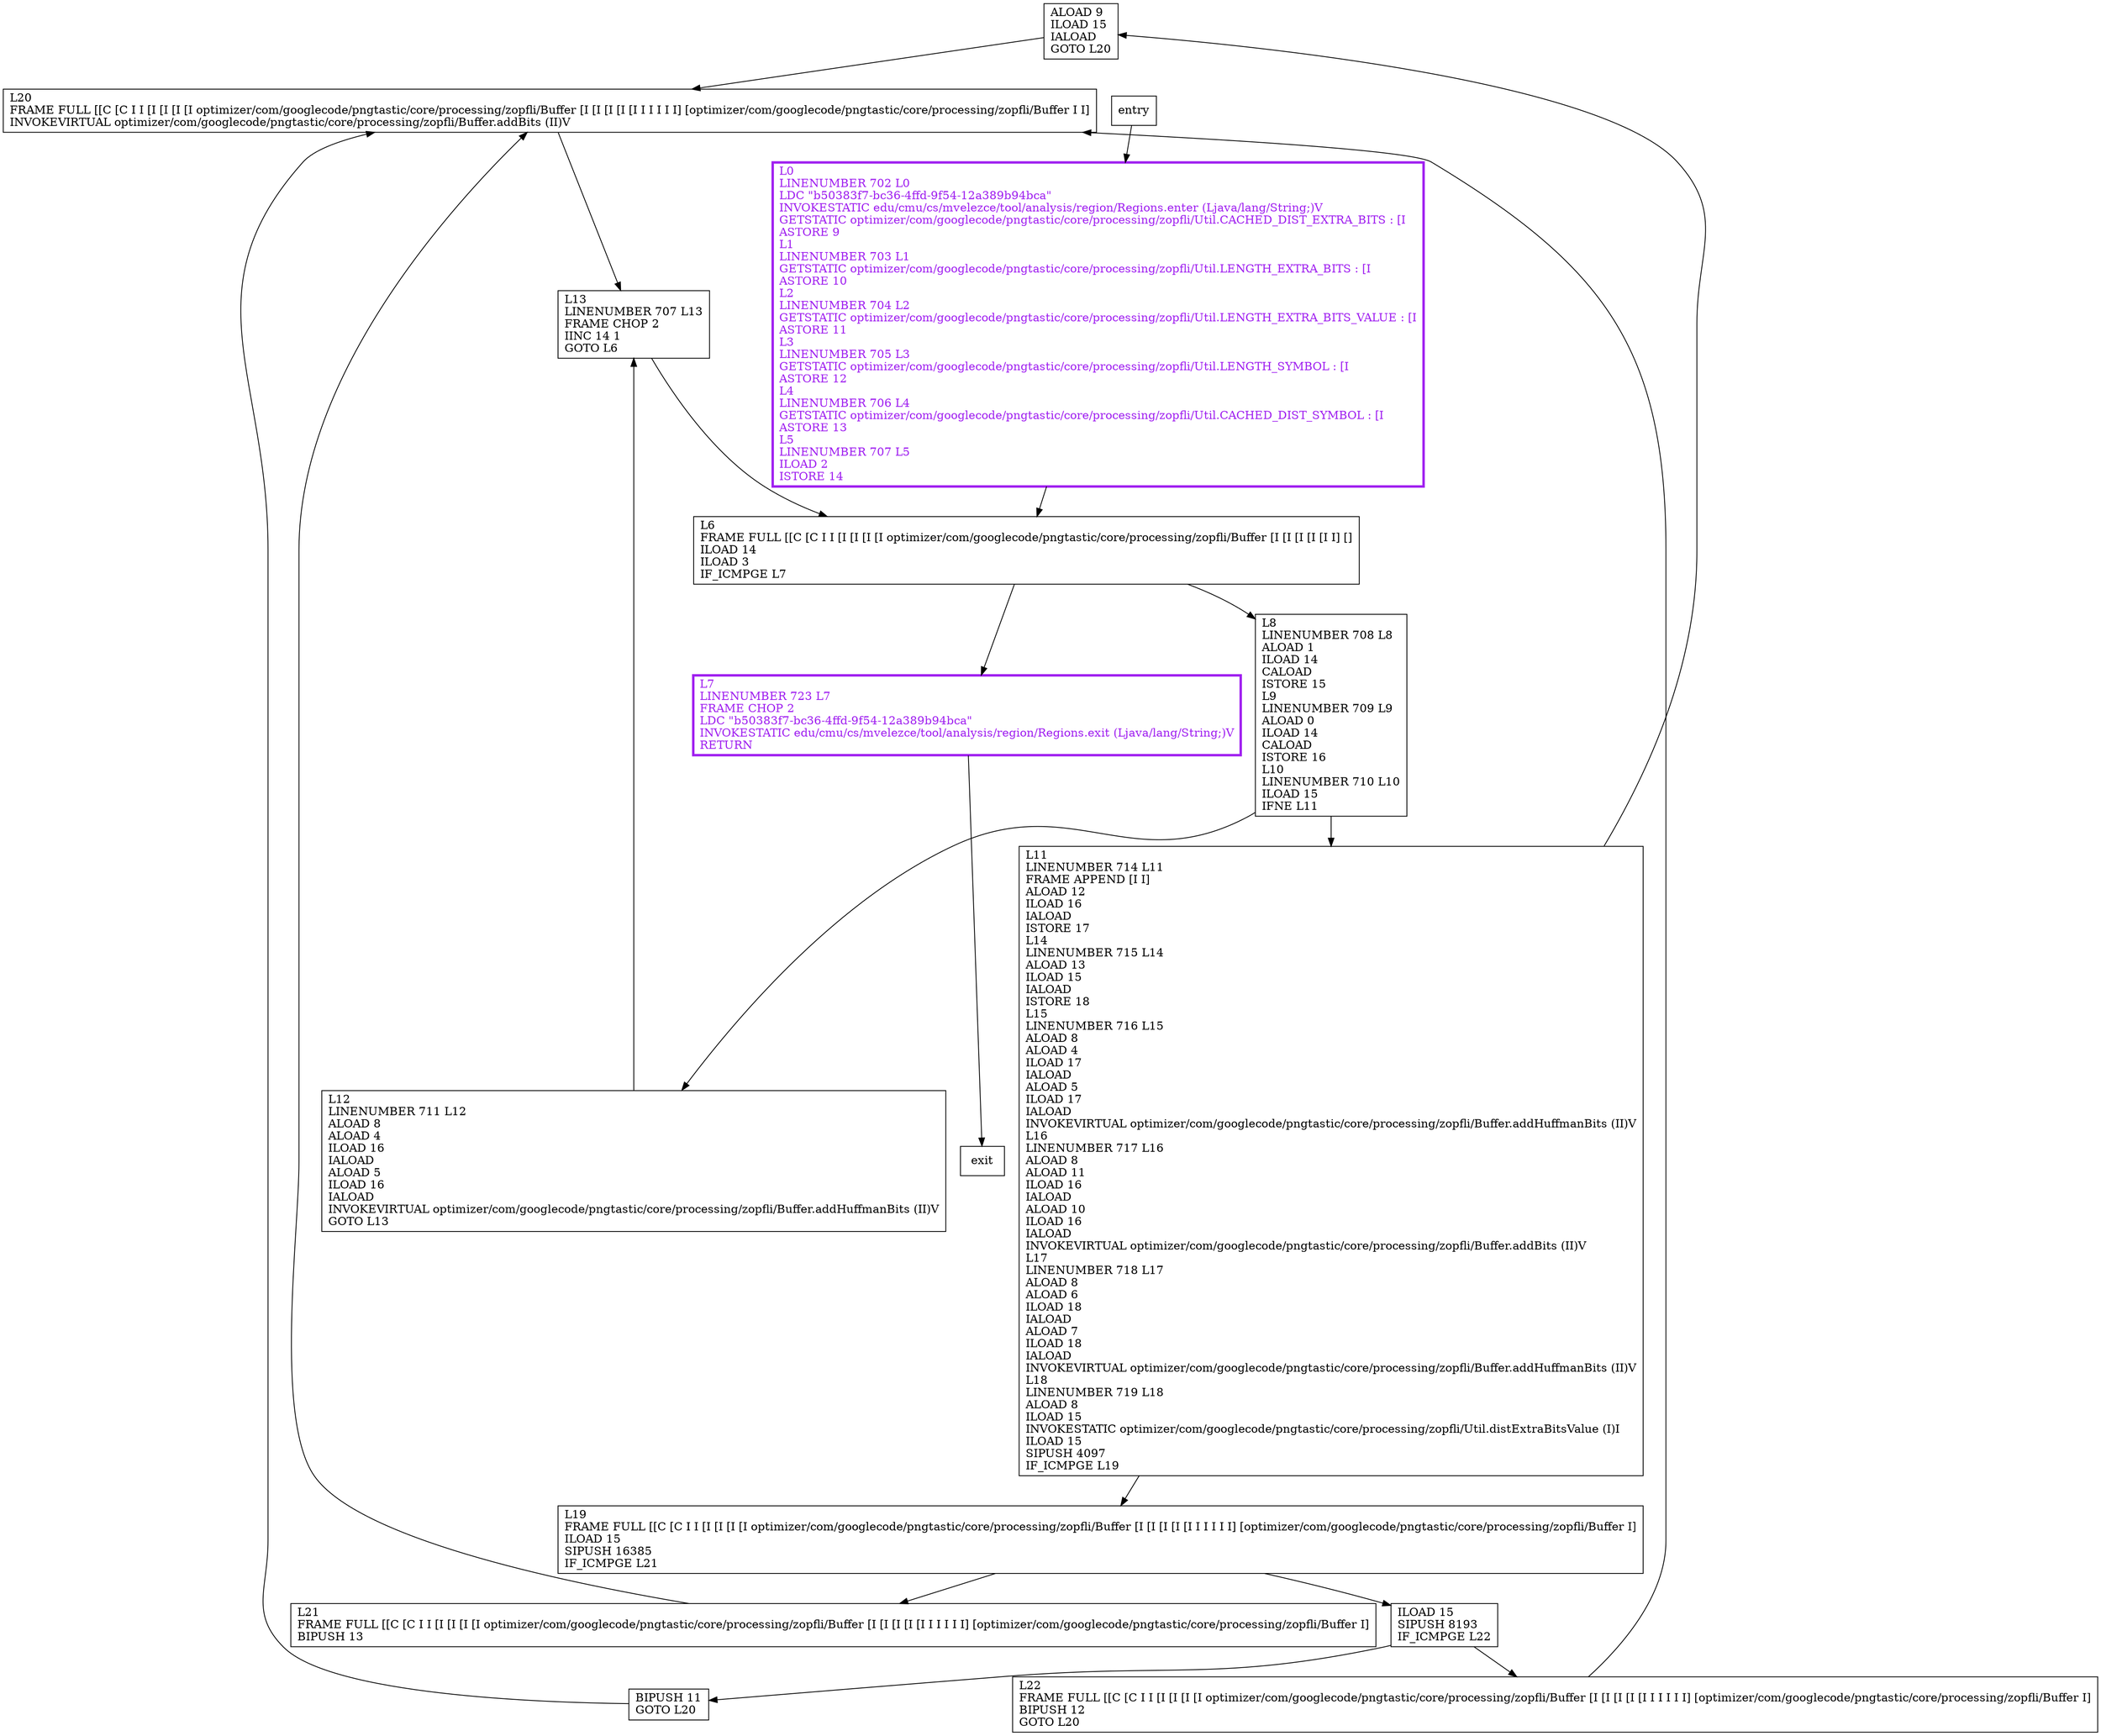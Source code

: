 digraph addLzData {
node [shape=record];
1103132232 [label="ALOAD 9\lILOAD 15\lIALOAD\lGOTO L20\l"];
1725054538 [label="L0\lLINENUMBER 702 L0\lLDC \"b50383f7-bc36-4ffd-9f54-12a389b94bca\"\lINVOKESTATIC edu/cmu/cs/mvelezce/tool/analysis/region/Regions.enter (Ljava/lang/String;)V\lGETSTATIC optimizer/com/googlecode/pngtastic/core/processing/zopfli/Util.CACHED_DIST_EXTRA_BITS : [I\lASTORE 9\lL1\lLINENUMBER 703 L1\lGETSTATIC optimizer/com/googlecode/pngtastic/core/processing/zopfli/Util.LENGTH_EXTRA_BITS : [I\lASTORE 10\lL2\lLINENUMBER 704 L2\lGETSTATIC optimizer/com/googlecode/pngtastic/core/processing/zopfli/Util.LENGTH_EXTRA_BITS_VALUE : [I\lASTORE 11\lL3\lLINENUMBER 705 L3\lGETSTATIC optimizer/com/googlecode/pngtastic/core/processing/zopfli/Util.LENGTH_SYMBOL : [I\lASTORE 12\lL4\lLINENUMBER 706 L4\lGETSTATIC optimizer/com/googlecode/pngtastic/core/processing/zopfli/Util.CACHED_DIST_SYMBOL : [I\lASTORE 13\lL5\lLINENUMBER 707 L5\lILOAD 2\lISTORE 14\l"];
843959601 [label="L6\lFRAME FULL [[C [C I I [I [I [I [I optimizer/com/googlecode/pngtastic/core/processing/zopfli/Buffer [I [I [I [I [I I] []\lILOAD 14\lILOAD 3\lIF_ICMPGE L7\l"];
2008159348 [label="L13\lLINENUMBER 707 L13\lFRAME CHOP 2\lIINC 14 1\lGOTO L6\l"];
1624788833 [label="L22\lFRAME FULL [[C [C I I [I [I [I [I optimizer/com/googlecode/pngtastic/core/processing/zopfli/Buffer [I [I [I [I [I I I I I I] [optimizer/com/googlecode/pngtastic/core/processing/zopfli/Buffer I]\lBIPUSH 12\lGOTO L20\l"];
1388849499 [label="L11\lLINENUMBER 714 L11\lFRAME APPEND [I I]\lALOAD 12\lILOAD 16\lIALOAD\lISTORE 17\lL14\lLINENUMBER 715 L14\lALOAD 13\lILOAD 15\lIALOAD\lISTORE 18\lL15\lLINENUMBER 716 L15\lALOAD 8\lALOAD 4\lILOAD 17\lIALOAD\lALOAD 5\lILOAD 17\lIALOAD\lINVOKEVIRTUAL optimizer/com/googlecode/pngtastic/core/processing/zopfli/Buffer.addHuffmanBits (II)V\lL16\lLINENUMBER 717 L16\lALOAD 8\lALOAD 11\lILOAD 16\lIALOAD\lALOAD 10\lILOAD 16\lIALOAD\lINVOKEVIRTUAL optimizer/com/googlecode/pngtastic/core/processing/zopfli/Buffer.addBits (II)V\lL17\lLINENUMBER 718 L17\lALOAD 8\lALOAD 6\lILOAD 18\lIALOAD\lALOAD 7\lILOAD 18\lIALOAD\lINVOKEVIRTUAL optimizer/com/googlecode/pngtastic/core/processing/zopfli/Buffer.addHuffmanBits (II)V\lL18\lLINENUMBER 719 L18\lALOAD 8\lILOAD 15\lINVOKESTATIC optimizer/com/googlecode/pngtastic/core/processing/zopfli/Util.distExtraBitsValue (I)I\lILOAD 15\lSIPUSH 4097\lIF_ICMPGE L19\l"];
622820646 [label="L12\lLINENUMBER 711 L12\lALOAD 8\lALOAD 4\lILOAD 16\lIALOAD\lALOAD 5\lILOAD 16\lIALOAD\lINVOKEVIRTUAL optimizer/com/googlecode/pngtastic/core/processing/zopfli/Buffer.addHuffmanBits (II)V\lGOTO L13\l"];
1389432760 [label="L19\lFRAME FULL [[C [C I I [I [I [I [I optimizer/com/googlecode/pngtastic/core/processing/zopfli/Buffer [I [I [I [I [I I I I I I] [optimizer/com/googlecode/pngtastic/core/processing/zopfli/Buffer I]\lILOAD 15\lSIPUSH 16385\lIF_ICMPGE L21\l"];
2015261478 [label="L21\lFRAME FULL [[C [C I I [I [I [I [I optimizer/com/googlecode/pngtastic/core/processing/zopfli/Buffer [I [I [I [I [I I I I I I] [optimizer/com/googlecode/pngtastic/core/processing/zopfli/Buffer I]\lBIPUSH 13\l"];
917277283 [label="L7\lLINENUMBER 723 L7\lFRAME CHOP 2\lLDC \"b50383f7-bc36-4ffd-9f54-12a389b94bca\"\lINVOKESTATIC edu/cmu/cs/mvelezce/tool/analysis/region/Regions.exit (Ljava/lang/String;)V\lRETURN\l"];
535352603 [label="L20\lFRAME FULL [[C [C I I [I [I [I [I optimizer/com/googlecode/pngtastic/core/processing/zopfli/Buffer [I [I [I [I [I I I I I I] [optimizer/com/googlecode/pngtastic/core/processing/zopfli/Buffer I I]\lINVOKEVIRTUAL optimizer/com/googlecode/pngtastic/core/processing/zopfli/Buffer.addBits (II)V\l"];
577245010 [label="ILOAD 15\lSIPUSH 8193\lIF_ICMPGE L22\l"];
968957548 [label="BIPUSH 11\lGOTO L20\l"];
1302141801 [label="L8\lLINENUMBER 708 L8\lALOAD 1\lILOAD 14\lCALOAD\lISTORE 15\lL9\lLINENUMBER 709 L9\lALOAD 0\lILOAD 14\lCALOAD\lISTORE 16\lL10\lLINENUMBER 710 L10\lILOAD 15\lIFNE L11\l"];
entry;
exit;
1103132232 -> 535352603;
1725054538 -> 843959601;
843959601 -> 917277283;
843959601 -> 1302141801;
2008159348 -> 843959601;
1624788833 -> 535352603;
1388849499 -> 1103132232;
1388849499 -> 1389432760;
622820646 -> 2008159348;
entry -> 1725054538;
1389432760 -> 2015261478;
1389432760 -> 577245010;
2015261478 -> 535352603;
917277283 -> exit;
535352603 -> 2008159348;
577245010 -> 968957548;
577245010 -> 1624788833;
968957548 -> 535352603;
1302141801 -> 622820646;
1302141801 -> 1388849499;
1725054538[fontcolor="purple", penwidth=3, color="purple"];
917277283[fontcolor="purple", penwidth=3, color="purple"];
}
